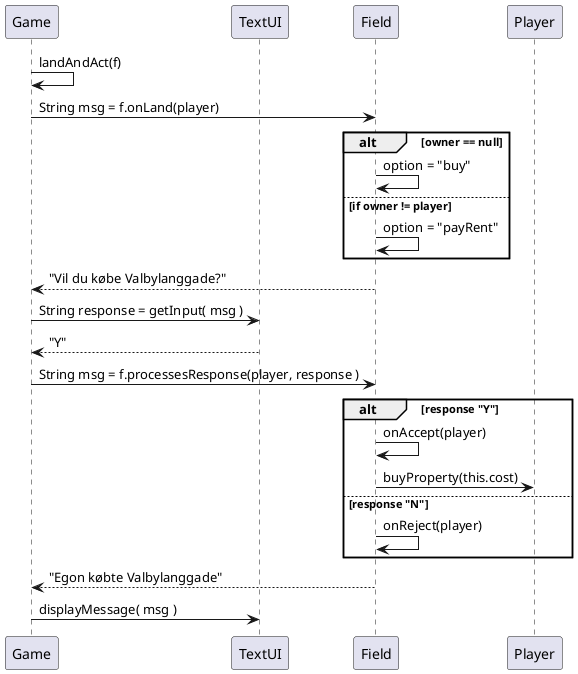 @startuml
'https://plantuml.com/sequence-diagram

participant Game as game
participant TextUI as ui
participant Field  as field
participant Player as player

game -> game : landAndAct(f)
game -> field : String msg = f.onLand(player)
alt owner == null
field -> field : option = "buy"
else if owner != player
field -> field : option = "payRent"
end
field --> game : "Vil du købe Valbylanggade?"
game -> ui : String response = getInput( msg )
ui --> game : "Y"
game -> field : String msg = f.processesResponse(player, response )
alt response "Y"
    field -> field : onAccept(player)
    field -> player: buyProperty(this.cost)
else response "N"
    field -> field : onReject(player)
    end
field --> game : "Egon købte Valbylanggade"
game -> ui : displayMessage( msg )

@enduml